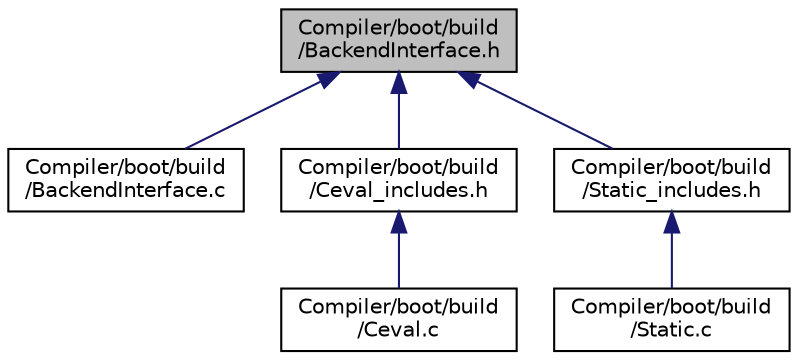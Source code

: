 digraph "Compiler/boot/build/BackendInterface.h"
{
  edge [fontname="Helvetica",fontsize="10",labelfontname="Helvetica",labelfontsize="10"];
  node [fontname="Helvetica",fontsize="10",shape=record];
  Node6 [label="Compiler/boot/build\l/BackendInterface.h",height=0.2,width=0.4,color="black", fillcolor="grey75", style="filled", fontcolor="black"];
  Node6 -> Node7 [dir="back",color="midnightblue",fontsize="10",style="solid",fontname="Helvetica"];
  Node7 [label="Compiler/boot/build\l/BackendInterface.c",height=0.2,width=0.4,color="black", fillcolor="white", style="filled",URL="$df/d4e/_backend_interface_8c.html"];
  Node6 -> Node8 [dir="back",color="midnightblue",fontsize="10",style="solid",fontname="Helvetica"];
  Node8 [label="Compiler/boot/build\l/Ceval_includes.h",height=0.2,width=0.4,color="black", fillcolor="white", style="filled",URL="$d4/d51/_ceval__includes_8h.html"];
  Node8 -> Node9 [dir="back",color="midnightblue",fontsize="10",style="solid",fontname="Helvetica"];
  Node9 [label="Compiler/boot/build\l/Ceval.c",height=0.2,width=0.4,color="black", fillcolor="white", style="filled",URL="$de/d71/_ceval_8c.html"];
  Node6 -> Node10 [dir="back",color="midnightblue",fontsize="10",style="solid",fontname="Helvetica"];
  Node10 [label="Compiler/boot/build\l/Static_includes.h",height=0.2,width=0.4,color="black", fillcolor="white", style="filled",URL="$d2/d6e/_static__includes_8h.html"];
  Node10 -> Node11 [dir="back",color="midnightblue",fontsize="10",style="solid",fontname="Helvetica"];
  Node11 [label="Compiler/boot/build\l/Static.c",height=0.2,width=0.4,color="black", fillcolor="white", style="filled",URL="$d0/d86/_static_8c.html"];
}
